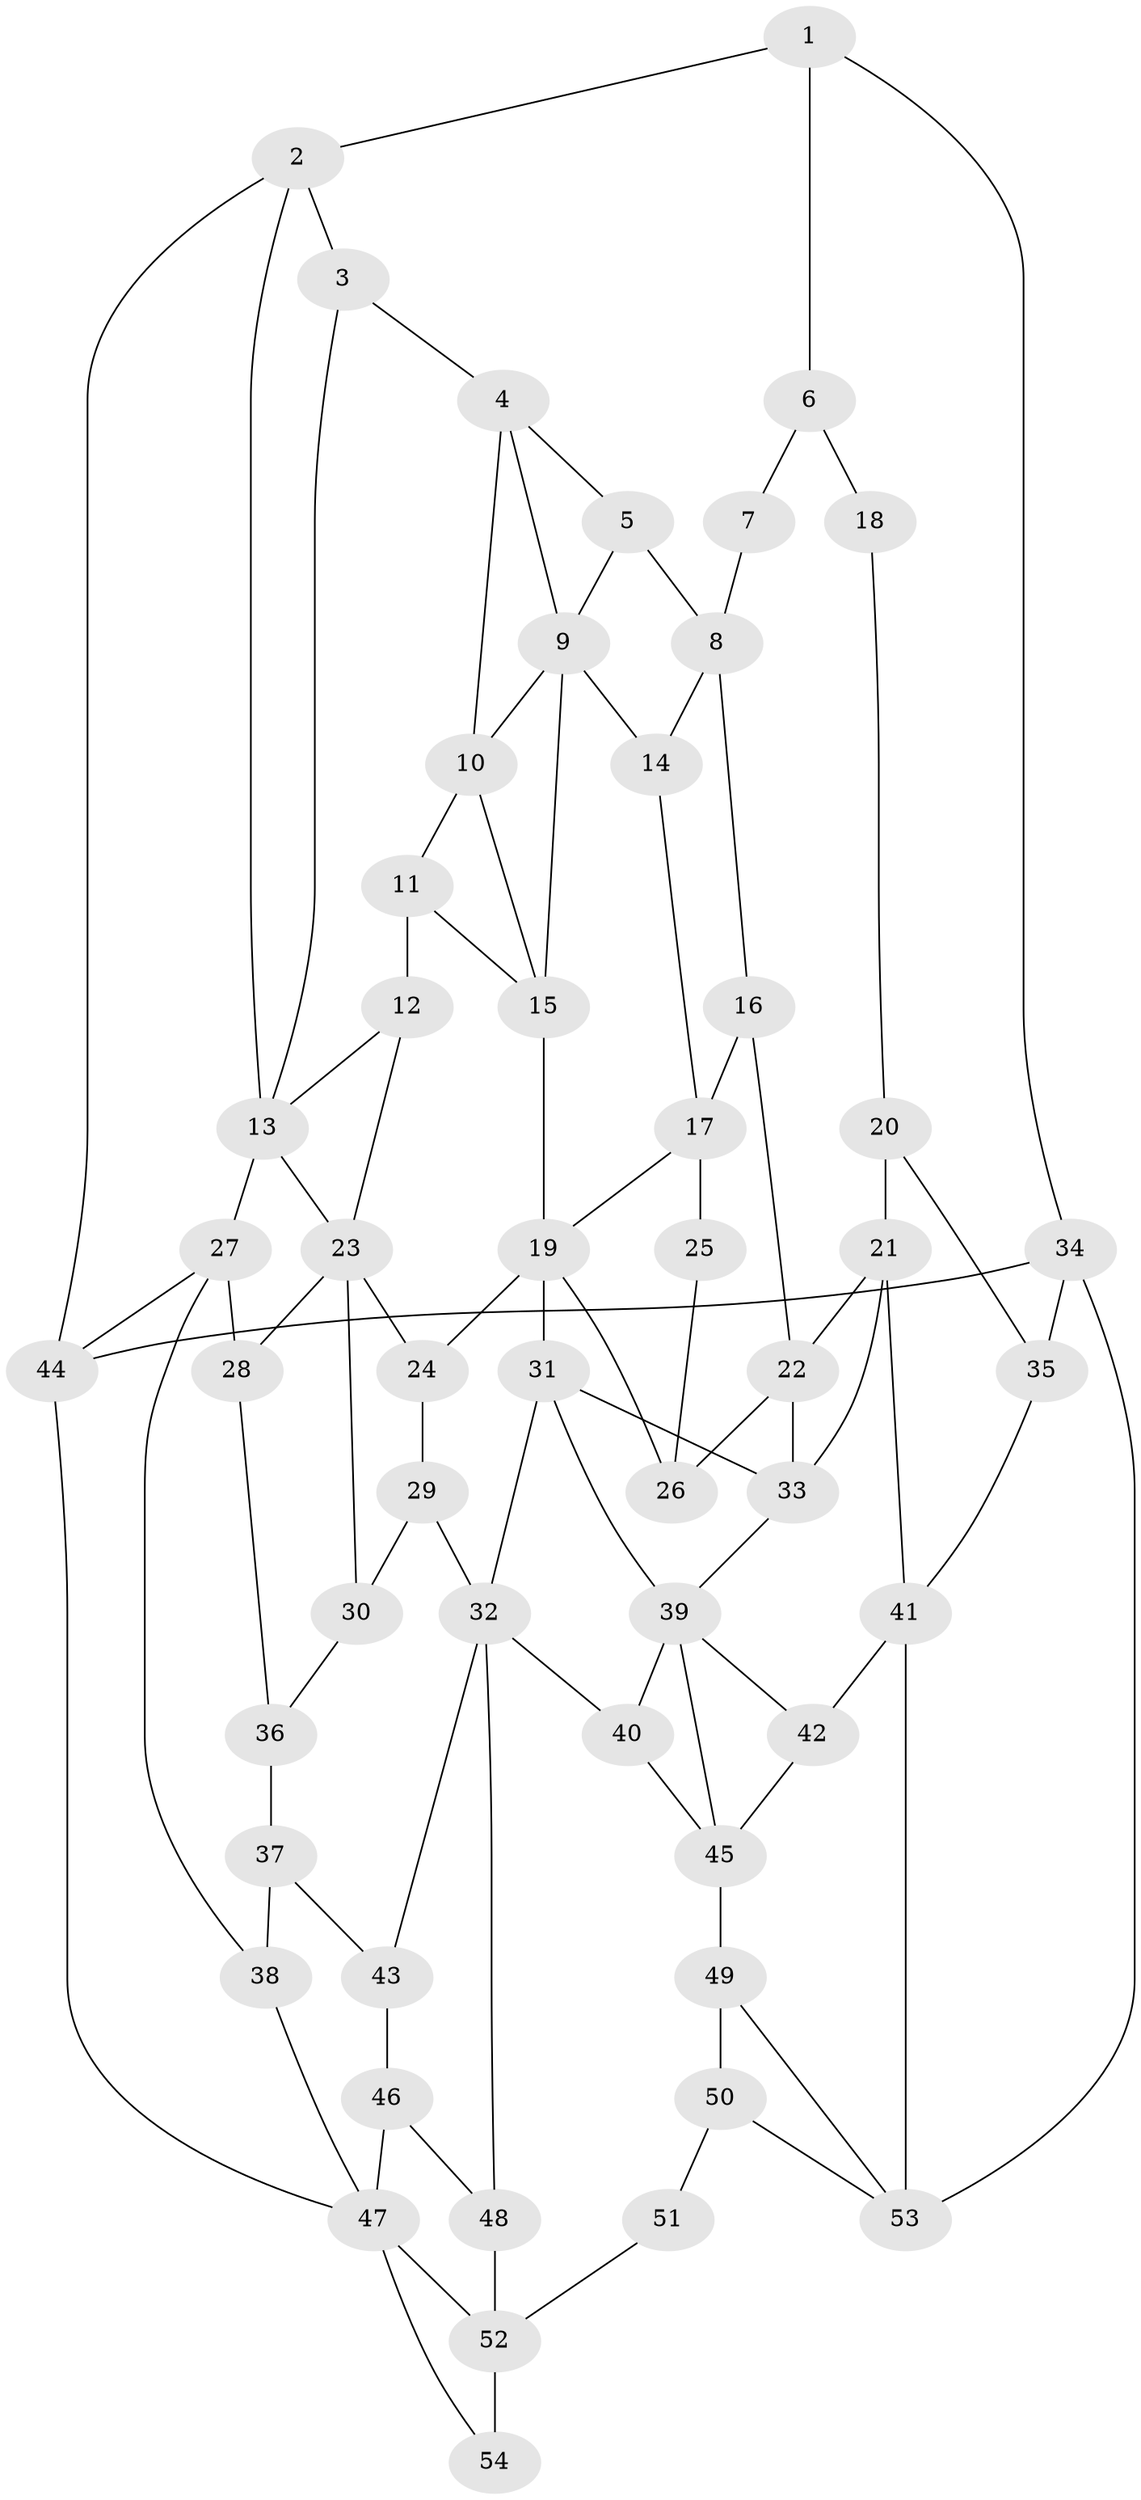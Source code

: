 // original degree distribution, {3: 0.014925373134328358, 6: 0.2462686567164179, 5: 0.47761194029850745, 4: 0.26119402985074625}
// Generated by graph-tools (version 1.1) at 2025/54/03/04/25 22:54:12]
// undirected, 54 vertices, 94 edges
graph export_dot {
  node [color=gray90,style=filled];
  1;
  2;
  3;
  4;
  5;
  6;
  7;
  8;
  9;
  10;
  11;
  12;
  13;
  14;
  15;
  16;
  17;
  18;
  19;
  20;
  21;
  22;
  23;
  24;
  25;
  26;
  27;
  28;
  29;
  30;
  31;
  32;
  33;
  34;
  35;
  36;
  37;
  38;
  39;
  40;
  41;
  42;
  43;
  44;
  45;
  46;
  47;
  48;
  49;
  50;
  51;
  52;
  53;
  54;
  1 -- 2 [weight=1.0];
  1 -- 6 [weight=2.0];
  1 -- 34 [weight=1.0];
  2 -- 3 [weight=1.0];
  2 -- 13 [weight=1.0];
  2 -- 44 [weight=1.0];
  3 -- 4 [weight=1.0];
  3 -- 13 [weight=1.0];
  4 -- 5 [weight=1.0];
  4 -- 9 [weight=1.0];
  4 -- 10 [weight=1.0];
  5 -- 8 [weight=2.0];
  5 -- 9 [weight=1.0];
  6 -- 7 [weight=2.0];
  6 -- 18 [weight=2.0];
  7 -- 8 [weight=2.0];
  8 -- 14 [weight=1.0];
  8 -- 16 [weight=1.0];
  9 -- 10 [weight=1.0];
  9 -- 14 [weight=1.0];
  9 -- 15 [weight=1.0];
  10 -- 11 [weight=1.0];
  10 -- 15 [weight=1.0];
  11 -- 12 [weight=1.0];
  11 -- 15 [weight=1.0];
  12 -- 13 [weight=1.0];
  12 -- 23 [weight=1.0];
  13 -- 23 [weight=1.0];
  13 -- 27 [weight=2.0];
  14 -- 17 [weight=1.0];
  15 -- 19 [weight=2.0];
  16 -- 17 [weight=2.0];
  16 -- 22 [weight=1.0];
  17 -- 19 [weight=1.0];
  17 -- 25 [weight=2.0];
  18 -- 20 [weight=1.0];
  19 -- 24 [weight=1.0];
  19 -- 26 [weight=1.0];
  19 -- 31 [weight=1.0];
  20 -- 21 [weight=1.0];
  20 -- 35 [weight=1.0];
  21 -- 22 [weight=1.0];
  21 -- 33 [weight=1.0];
  21 -- 41 [weight=1.0];
  22 -- 26 [weight=1.0];
  22 -- 33 [weight=2.0];
  23 -- 24 [weight=1.0];
  23 -- 28 [weight=1.0];
  23 -- 30 [weight=1.0];
  24 -- 29 [weight=2.0];
  25 -- 26 [weight=2.0];
  27 -- 28 [weight=1.0];
  27 -- 38 [weight=1.0];
  27 -- 44 [weight=1.0];
  28 -- 36 [weight=1.0];
  29 -- 30 [weight=2.0];
  29 -- 32 [weight=2.0];
  30 -- 36 [weight=1.0];
  31 -- 32 [weight=1.0];
  31 -- 33 [weight=1.0];
  31 -- 39 [weight=1.0];
  32 -- 40 [weight=1.0];
  32 -- 43 [weight=1.0];
  32 -- 48 [weight=1.0];
  33 -- 39 [weight=1.0];
  34 -- 35 [weight=1.0];
  34 -- 44 [weight=1.0];
  34 -- 53 [weight=1.0];
  35 -- 41 [weight=1.0];
  36 -- 37 [weight=2.0];
  37 -- 38 [weight=1.0];
  37 -- 43 [weight=1.0];
  38 -- 47 [weight=1.0];
  39 -- 40 [weight=2.0];
  39 -- 42 [weight=1.0];
  39 -- 45 [weight=1.0];
  40 -- 45 [weight=1.0];
  41 -- 42 [weight=2.0];
  41 -- 53 [weight=2.0];
  42 -- 45 [weight=1.0];
  43 -- 46 [weight=2.0];
  44 -- 47 [weight=1.0];
  45 -- 49 [weight=2.0];
  46 -- 47 [weight=2.0];
  46 -- 48 [weight=1.0];
  47 -- 52 [weight=1.0];
  47 -- 54 [weight=1.0];
  48 -- 52 [weight=1.0];
  49 -- 50 [weight=3.0];
  49 -- 53 [weight=1.0];
  50 -- 51 [weight=2.0];
  50 -- 53 [weight=1.0];
  51 -- 52 [weight=2.0];
  52 -- 54 [weight=2.0];
}
